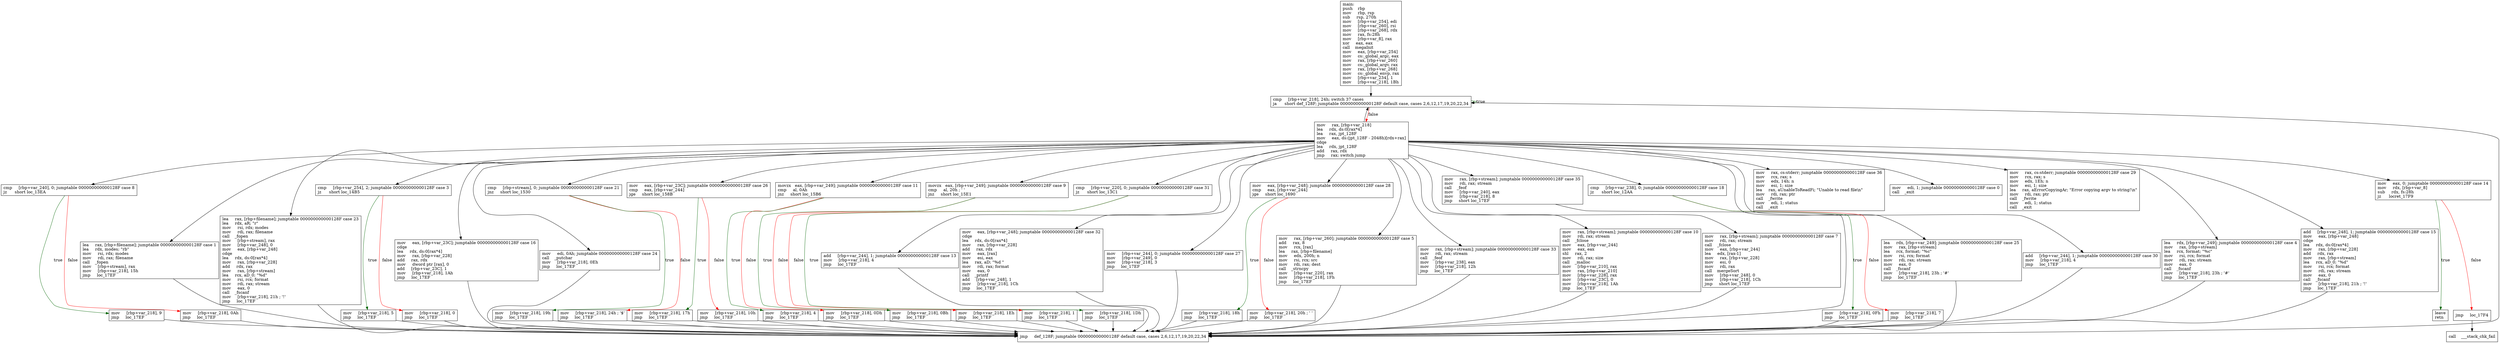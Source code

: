 digraph "main" {
	graph [
	];
	node [
		shape = "box"
	];
	edge [
	];
	"0" [
		label = "main:\lpush    rbp\lmov     rbp, rsp\lsub     rsp, 270h\lmov     [rbp+var_254], edi\lmov     [rbp+var_260], rsi\lmov     [rbp+var_268], rdx\lmov     rax, fs:28h\lmov     [rbp+var_8], rax\lxor     eax, eax\lcall    megaInit\lmov     eax, [rbp+var_254]\lmov     cs:_global_argc, eax\lmov     rax, [rbp+var_260]\lmov     cs:_global_argv, rax\lmov     rax, [rbp+var_268]\lmov     cs:_global_envp, rax\lmov     [rbp+var_234], 1\lmov     [rbp+var_218], 1Bh\l"
	];
	"1" [
		label = "cmp     [rbp+var_218], 24h; switch 37 cases\lja      short def_128F; jumptable 000000000000128F default case, cases 2,6,12,17,19,20,22,34\l"
	];
	"2" [
		label = "mov     rax, [rbp+var_218]\llea     rdx, ds:0[rax*4]\llea     rax, jpt_128F\lmov     eax, ds:(jpt_128F - 2048h)[rdx+rax]\lcdqe\llea     rdx, jpt_128F\ladd     rax, rdx\ljmp     rax; switch jump\l"
	];
	"3" [
		label = "cmp     [rbp+var_238], 0; jumptable 000000000000128F case 18\ljz      short loc_12AA\l"
	];
	"4" [
		label = "mov     [rbp+var_218], 7\ljmp     loc_17EF\l"
	];
	"5" [
		label = "mov     [rbp+var_218], 0Fh\ljmp     loc_17EF\l"
	];
	"6" [
		label = "lea     rdx, [rbp+var_249]; jumptable 000000000000128F case 25\lmov     rax, [rbp+stream]\llea     rcx, format; \"%c\"\lmov     rsi, rcx; format\lmov     rdi, rax; stream\lmov     eax, 0\lcall    _fscanf\lmov     [rbp+var_218], 23h ; '#'\ljmp     loc_17EF\l"
	];
	"7" [
		label = "lea     rdx, [rbp+var_249]; jumptable 000000000000128F case 4\lmov     rax, [rbp+stream]\llea     rcx, format; \"%c\"\lmov     rsi, rcx; format\lmov     rdi, rax; stream\lmov     eax, 0\lcall    _fscanf\lmov     [rbp+var_218], 23h ; '#'\ljmp     loc_17EF\l"
	];
	"8" [
		label = "add     [rbp+var_244], 1; jumptable 000000000000128F case 30\lmov     [rbp+var_218], 4\ljmp     loc_17EF\l"
	];
	"9" [
		label = "mov     eax, 0; jumptable 000000000000128F case 14\lmov     rdx, [rbp+var_8]\lsub     rdx, fs:28h\ljz      locret_17F9\l"
	];
	"10" [
		label = "jmp     loc_17F4\l"
	];
	"11" [
		label = "add     [rbp+var_248], 1; jumptable 000000000000128F case 15\lmov     eax, [rbp+var_248]\lcdqe\llea     rdx, ds:0[rax*4]\lmov     rax, [rbp+var_228]\ladd     rdx, rax\lmov     rax, [rbp+stream]\llea     rcx, aD_0; \"%d\"\lmov     rsi, rcx; format\lmov     rdi, rax; stream\lmov     eax, 0\lcall    _fscanf\lmov     [rbp+var_218], 21h ; '!'\ljmp     loc_17EF\l"
	];
	"12" [
		label = "cmp     [rbp+var_220], 0; jumptable 000000000000128F case 31\ljz      short loc_13C1\l"
	];
	"13" [
		label = "mov     [rbp+var_218], 1\ljmp     loc_17EF\l"
	];
	"14" [
		label = "mov     [rbp+var_218], 1Dh\ljmp     loc_17EF\l"
	];
	"15" [
		label = "cmp     [rbp+var_240], 0; jumptable 000000000000128F case 8\ljz      short loc_13EA\l"
	];
	"16" [
		label = "mov     [rbp+var_218], 0Ah\ljmp     loc_17EF\l"
	];
	"17" [
		label = "mov     [rbp+var_218], 9\ljmp     loc_17EF\l"
	];
	"18" [
		label = "lea     rax, [rbp+filename]; jumptable 000000000000128F case 1\llea     rdx, modes; \"rb\"\lmov     rsi, rdx; modes\lmov     rdi, rax; filename\lcall    _fopen\lmov     [rbp+stream], rax\lmov     [rbp+var_218], 15h\ljmp     loc_17EF\l"
	];
	"19" [
		label = "lea     rax, [rbp+filename]; jumptable 000000000000128F case 23\llea     rdx, aR; \"r\"\lmov     rsi, rdx; modes\lmov     rdi, rax; filename\lcall    _fopen\lmov     [rbp+stream], rax\lmov     [rbp+var_248], 0\lmov     eax, [rbp+var_248]\lcdqe\llea     rdx, ds:0[rax*4]\lmov     rax, [rbp+var_228]\ladd     rdx, rax\lmov     rax, [rbp+stream]\llea     rcx, aD_0; \"%d\"\lmov     rsi, rcx; format\lmov     rdi, rax; stream\lmov     eax, 0\lcall    _fscanf\lmov     [rbp+var_218], 21h ; '!'\ljmp     loc_17EF\l"
	];
	"20" [
		label = "cmp     [rbp+var_254], 2; jumptable 000000000000128F case 3\ljz      short loc_14B5\l"
	];
	"21" [
		label = "mov     [rbp+var_218], 0\ljmp     loc_17EF\l"
	];
	"22" [
		label = "mov     [rbp+var_218], 5\ljmp     loc_17EF\l"
	];
	"23" [
		label = "mov     eax, [rbp+var_23C]; jumptable 000000000000128F case 16\lcdqe\llea     rdx, ds:0[rax*4]\lmov     rax, [rbp+var_228]\ladd     rax, rdx\lmov     dword ptr [rax], 0\ladd     [rbp+var_23C], 1\lmov     [rbp+var_218], 1Ah\ljmp     loc_17EF\l"
	];
	"24" [
		label = "mov     edi, 0Ah; jumptable 000000000000128F case 24\lcall    _putchar\lmov     [rbp+var_218], 0Eh\ljmp     loc_17EF\l"
	];
	"25" [
		label = "cmp     [rbp+stream], 0; jumptable 000000000000128F case 21\ljnz     short loc_1530\l"
	];
	"26" [
		label = "mov     [rbp+var_218], 24h ; '$'\ljmp     loc_17EF\l"
	];
	"27" [
		label = "mov     [rbp+var_218], 19h\ljmp     loc_17EF\l"
	];
	"28" [
		label = "mov     rax, cs:stderr; jumptable 000000000000128F case 36\lmov     rcx, rax; s\lmov     edx, 14h; n\lmov     esi, 1; size\llea     rax, aUnableToReadFi; \"Unable to read file\\n\"\lmov     rdi, rax; ptr\lcall    _fwrite\lmov     edi, 1; status\lcall    _exit\l"
	];
	"29" [
		label = "mov     eax, [rbp+var_23C]; jumptable 000000000000128F case 26\lcmp     eax, [rbp+var_244]\ljge     short loc_158B\l"
	];
	"30" [
		label = "mov     [rbp+var_218], 10h\ljmp     loc_17EF\l"
	];
	"31" [
		label = "mov     [rbp+var_218], 17h\ljmp     loc_17EF\l"
	];
	"32" [
		label = "movzx   eax, [rbp+var_249]; jumptable 000000000000128F case 11\lcmp     al, 0Ah\ljnz     short loc_15B6\l"
	];
	"33" [
		label = "mov     [rbp+var_218], 0Dh\ljmp     loc_17EF\l"
	];
	"34" [
		label = "mov     [rbp+var_218], 4\ljmp     loc_17EF\l"
	];
	"35" [
		label = "movzx   eax, [rbp+var_249]; jumptable 000000000000128F case 9\lcmp     al, 20h ; ' '\ljnz     short loc_15E1\l"
	];
	"36" [
		label = "mov     [rbp+var_218], 1Eh\ljmp     loc_17EF\l"
	];
	"37" [
		label = "mov     [rbp+var_218], 0Bh\ljmp     loc_17EF\l"
	];
	"38" [
		label = "add     [rbp+var_244], 1; jumptable 000000000000128F case 13\lmov     [rbp+var_218], 4\ljmp     loc_17EF\l"
	];
	"39" [
		label = "mov     eax, [rbp+var_248]; jumptable 000000000000128F case 32\lcdqe\llea     rdx, ds:0[rax*4]\lmov     rax, [rbp+var_228]\ladd     rax, rdx\lmov     eax, [rax]\lmov     esi, eax\llea     rax, aD; \"%d \"\lmov     rdi, rax; format\lmov     eax, 0\lcall    _printf\ladd     [rbp+var_248], 1\lmov     [rbp+var_218], 1Ch\ljmp     loc_17EF\l"
	];
	"40" [
		label = "mov     [rbp+var_244], 0; jumptable 000000000000128F case 27\lmov     [rbp+var_249], 0\lmov     [rbp+var_218], 3\ljmp     loc_17EF\l"
	];
	"41" [
		label = "mov     eax, [rbp+var_248]; jumptable 000000000000128F case 28\lcmp     eax, [rbp+var_244]\ljge     short loc_1690\l"
	];
	"42" [
		label = "mov     [rbp+var_218], 20h ; ' '\ljmp     loc_17EF\l"
	];
	"43" [
		label = "mov     [rbp+var_218], 18h\ljmp     loc_17EF\l"
	];
	"44" [
		label = "mov     rax, [rbp+var_260]; jumptable 000000000000128F case 5\ladd     rax, 8\lmov     rcx, [rax]\llea     rax, [rbp+filename]\lmov     edx, 200h; n\lmov     rsi, rcx; src\lmov     rdi, rax; dest\lcall    _strncpy\lmov     [rbp+var_220], rax\lmov     [rbp+var_218], 1Fh\ljmp     loc_17EF\l"
	];
	"45" [
		label = "mov     rax, [rbp+stream]; jumptable 000000000000128F case 33\lmov     rdi, rax; stream\lcall    _feof\lmov     [rbp+var_238], eax\lmov     [rbp+var_218], 12h\ljmp     loc_17EF\l"
	];
	"46" [
		label = "mov     rax, [rbp+stream]; jumptable 000000000000128F case 10\lmov     rdi, rax; stream\lcall    _fclose\lmov     eax, [rbp+var_244]\lmov     eax, eax\lshl     rax, 2\lmov     rdi, rax; size\lcall    _malloc\lmov     [rbp+var_210], rax\lmov     rax, [rbp+var_210]\lmov     [rbp+var_228], rax\lmov     [rbp+var_23C], 0\lmov     [rbp+var_218], 1Ah\ljmp     loc_17EF\l"
	];
	"47" [
		label = "mov     edi, 1; jumptable 000000000000128F case 0\lcall    _exit\l"
	];
	"48" [
		label = "mov     rax, [rbp+stream]; jumptable 000000000000128F case 7\lmov     rdi, rax; stream\lcall    _fclose\lmov     eax, [rbp+var_244]\llea     edx, [rax-1]\lmov     rax, [rbp+var_228]\lmov     esi, 0\lmov     rdi, rax\lcall    mergeSort\lmov     [rbp+var_248], 0\lmov     [rbp+var_218], 1Ch\ljmp     short loc_17EF\l"
	];
	"49" [
		label = "mov     rax, [rbp+stream]; jumptable 000000000000128F case 35\lmov     rdi, rax; stream\lcall    _feof\lmov     [rbp+var_240], eax\lmov     [rbp+var_218], 8\ljmp     short loc_17EF\l"
	];
	"50" [
		label = "mov     rax, cs:stderr; jumptable 000000000000128F case 29\lmov     rcx, rax; s\lmov     edx, 1Eh; n\lmov     esi, 1; size\llea     rax, aErrorCopyingAr; \"Error copying argv to string!\\n\"\lmov     rdi, rax; ptr\lcall    _fwrite\lmov     edi, 1; status\lcall    _exit\l"
	];
	"51" [
		label = "jmp     def_128F; jumptable 000000000000128F default case, cases 2,6,12,17,19,20,22,34\l"
	];
	"52" [
		label = "call    ___stack_chk_fail\l"
	];
	"53" [
		label = "leave\lretn\l"
	];
// node 0
	"0" -> "1" [ ];
// node 1
	"1" -> "2" [ label = "false", color = red ];
	"1" -> "1" [ label = "true", color = darkgreen ];
// node 2
	"2" -> "1" [ ];
	"2" -> "3" [ ];
	"2" -> "6" [ ];
	"2" -> "7" [ ];
	"2" -> "8" [ ];
	"2" -> "9" [ ];
	"2" -> "11" [ ];
	"2" -> "12" [ ];
	"2" -> "15" [ ];
	"2" -> "18" [ ];
	"2" -> "19" [ ];
	"2" -> "20" [ ];
	"2" -> "23" [ ];
	"2" -> "24" [ ];
	"2" -> "25" [ ];
	"2" -> "28" [ ];
	"2" -> "29" [ ];
	"2" -> "32" [ ];
	"2" -> "35" [ ];
	"2" -> "38" [ ];
	"2" -> "39" [ ];
	"2" -> "40" [ ];
	"2" -> "41" [ ];
	"2" -> "44" [ ];
	"2" -> "45" [ ];
	"2" -> "46" [ ];
	"2" -> "47" [ ];
	"2" -> "48" [ ];
	"2" -> "49" [ ];
	"2" -> "50" [ ];
// node 3
	"3" -> "4" [ label = "false", color = red ];
	"3" -> "5" [ label = "true", color = darkgreen ];
// node 4
	"4" -> "51" [ ];
// node 5
	"5" -> "51" [ ];
// node 6
	"6" -> "51" [ ];
// node 7
	"7" -> "51" [ ];
// node 8
	"8" -> "51" [ ];
// node 9
	"9" -> "10" [ label = "false", color = red ];
	"9" -> "53" [ label = "true", color = darkgreen ];
// node 10
	"10" -> "52" [ ];
// node 11
	"11" -> "51" [ ];
// node 12
	"12" -> "13" [ label = "false", color = red ];
	"12" -> "14" [ label = "true", color = darkgreen ];
// node 13
	"13" -> "51" [ ];
// node 14
	"14" -> "51" [ ];
// node 15
	"15" -> "16" [ label = "false", color = red ];
	"15" -> "17" [ label = "true", color = darkgreen ];
// node 16
	"16" -> "51" [ ];
// node 17
	"17" -> "51" [ ];
// node 18
	"18" -> "51" [ ];
// node 19
	"19" -> "51" [ ];
// node 20
	"20" -> "21" [ label = "false", color = red ];
	"20" -> "22" [ label = "true", color = darkgreen ];
// node 21
	"21" -> "51" [ ];
// node 22
	"22" -> "51" [ ];
// node 23
	"23" -> "51" [ ];
// node 24
	"24" -> "51" [ ];
// node 25
	"25" -> "26" [ label = "false", color = red ];
	"25" -> "27" [ label = "true", color = darkgreen ];
// node 26
	"26" -> "51" [ ];
// node 27
	"27" -> "51" [ ];
// node 28
// node 29
	"29" -> "30" [ label = "false", color = red ];
	"29" -> "31" [ label = "true", color = darkgreen ];
// node 30
	"30" -> "51" [ ];
// node 31
	"31" -> "51" [ ];
// node 32
	"32" -> "33" [ label = "false", color = red ];
	"32" -> "34" [ label = "true", color = darkgreen ];
// node 33
	"33" -> "51" [ ];
// node 34
	"34" -> "51" [ ];
// node 35
	"35" -> "36" [ label = "false", color = red ];
	"35" -> "37" [ label = "true", color = darkgreen ];
// node 36
	"36" -> "51" [ ];
// node 37
	"37" -> "51" [ ];
// node 38
	"38" -> "51" [ ];
// node 39
	"39" -> "51" [ ];
// node 40
	"40" -> "51" [ ];
// node 41
	"41" -> "42" [ label = "false", color = red ];
	"41" -> "43" [ label = "true", color = darkgreen ];
// node 42
	"42" -> "51" [ ];
// node 43
	"43" -> "51" [ ];
// node 44
	"44" -> "51" [ ];
// node 45
	"45" -> "51" [ ];
// node 46
	"46" -> "51" [ ];
// node 47
// node 48
	"48" -> "51" [ ];
// node 49
	"49" -> "51" [ ];
// node 50
// node 51
	"51" -> "1" [ ];
// node 52
// node 53
}
